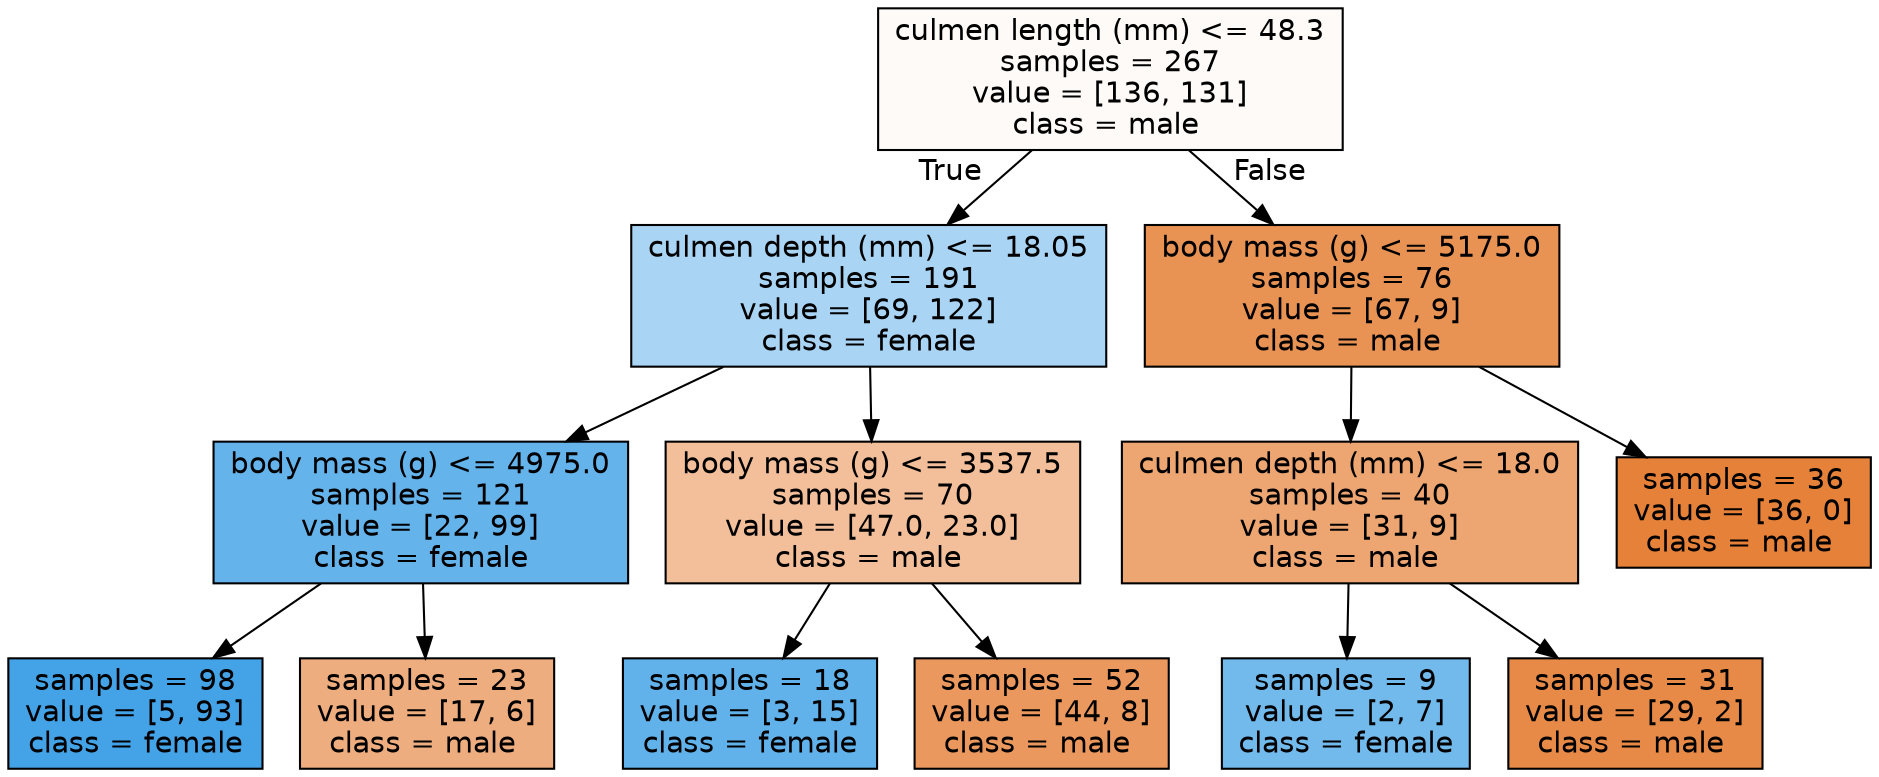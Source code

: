 digraph Tree {
node [shape=box, style="filled", color="black", fontname="helvetica"] ;
edge [fontname="helvetica"] ;
0 [label="culmen length (mm) <= 48.3\nsamples = 267\nvalue = [136, 131]\nclass = male ", fillcolor="#fefaf8"] ;
1 [label="culmen depth (mm) <= 18.05\nsamples = 191\nvalue = [69, 122]\nclass = female", fillcolor="#a9d4f4"] ;
0 -> 1 [labeldistance=2.5, labelangle=45, headlabel="True"] ;
2 [label="body mass (g) <= 4975.0\nsamples = 121\nvalue = [22, 99]\nclass = female", fillcolor="#65b3eb"] ;
1 -> 2 ;
3 [label="samples = 98\nvalue = [5, 93]\nclass = female", fillcolor="#44a2e6"] ;
2 -> 3 ;
4 [label="samples = 23\nvalue = [17, 6]\nclass = male ", fillcolor="#eead7f"] ;
2 -> 4 ;
5 [label="body mass (g) <= 3537.5\nsamples = 70\nvalue = [47.0, 23.0]\nclass = male ", fillcolor="#f2bf9a"] ;
1 -> 5 ;
6 [label="samples = 18\nvalue = [3, 15]\nclass = female", fillcolor="#61b1ea"] ;
5 -> 6 ;
7 [label="samples = 52\nvalue = [44, 8]\nclass = male ", fillcolor="#ea985d"] ;
5 -> 7 ;
8 [label="body mass (g) <= 5175.0\nsamples = 76\nvalue = [67, 9]\nclass = male ", fillcolor="#e89254"] ;
0 -> 8 [labeldistance=2.5, labelangle=-45, headlabel="False"] ;
9 [label="culmen depth (mm) <= 18.0\nsamples = 40\nvalue = [31, 9]\nclass = male ", fillcolor="#eda672"] ;
8 -> 9 ;
10 [label="samples = 9\nvalue = [2, 7]\nclass = female", fillcolor="#72b9ec"] ;
9 -> 10 ;
11 [label="samples = 31\nvalue = [29, 2]\nclass = male ", fillcolor="#e78a47"] ;
9 -> 11 ;
12 [label="samples = 36\nvalue = [36, 0]\nclass = male ", fillcolor="#e58139"] ;
8 -> 12 ;
}